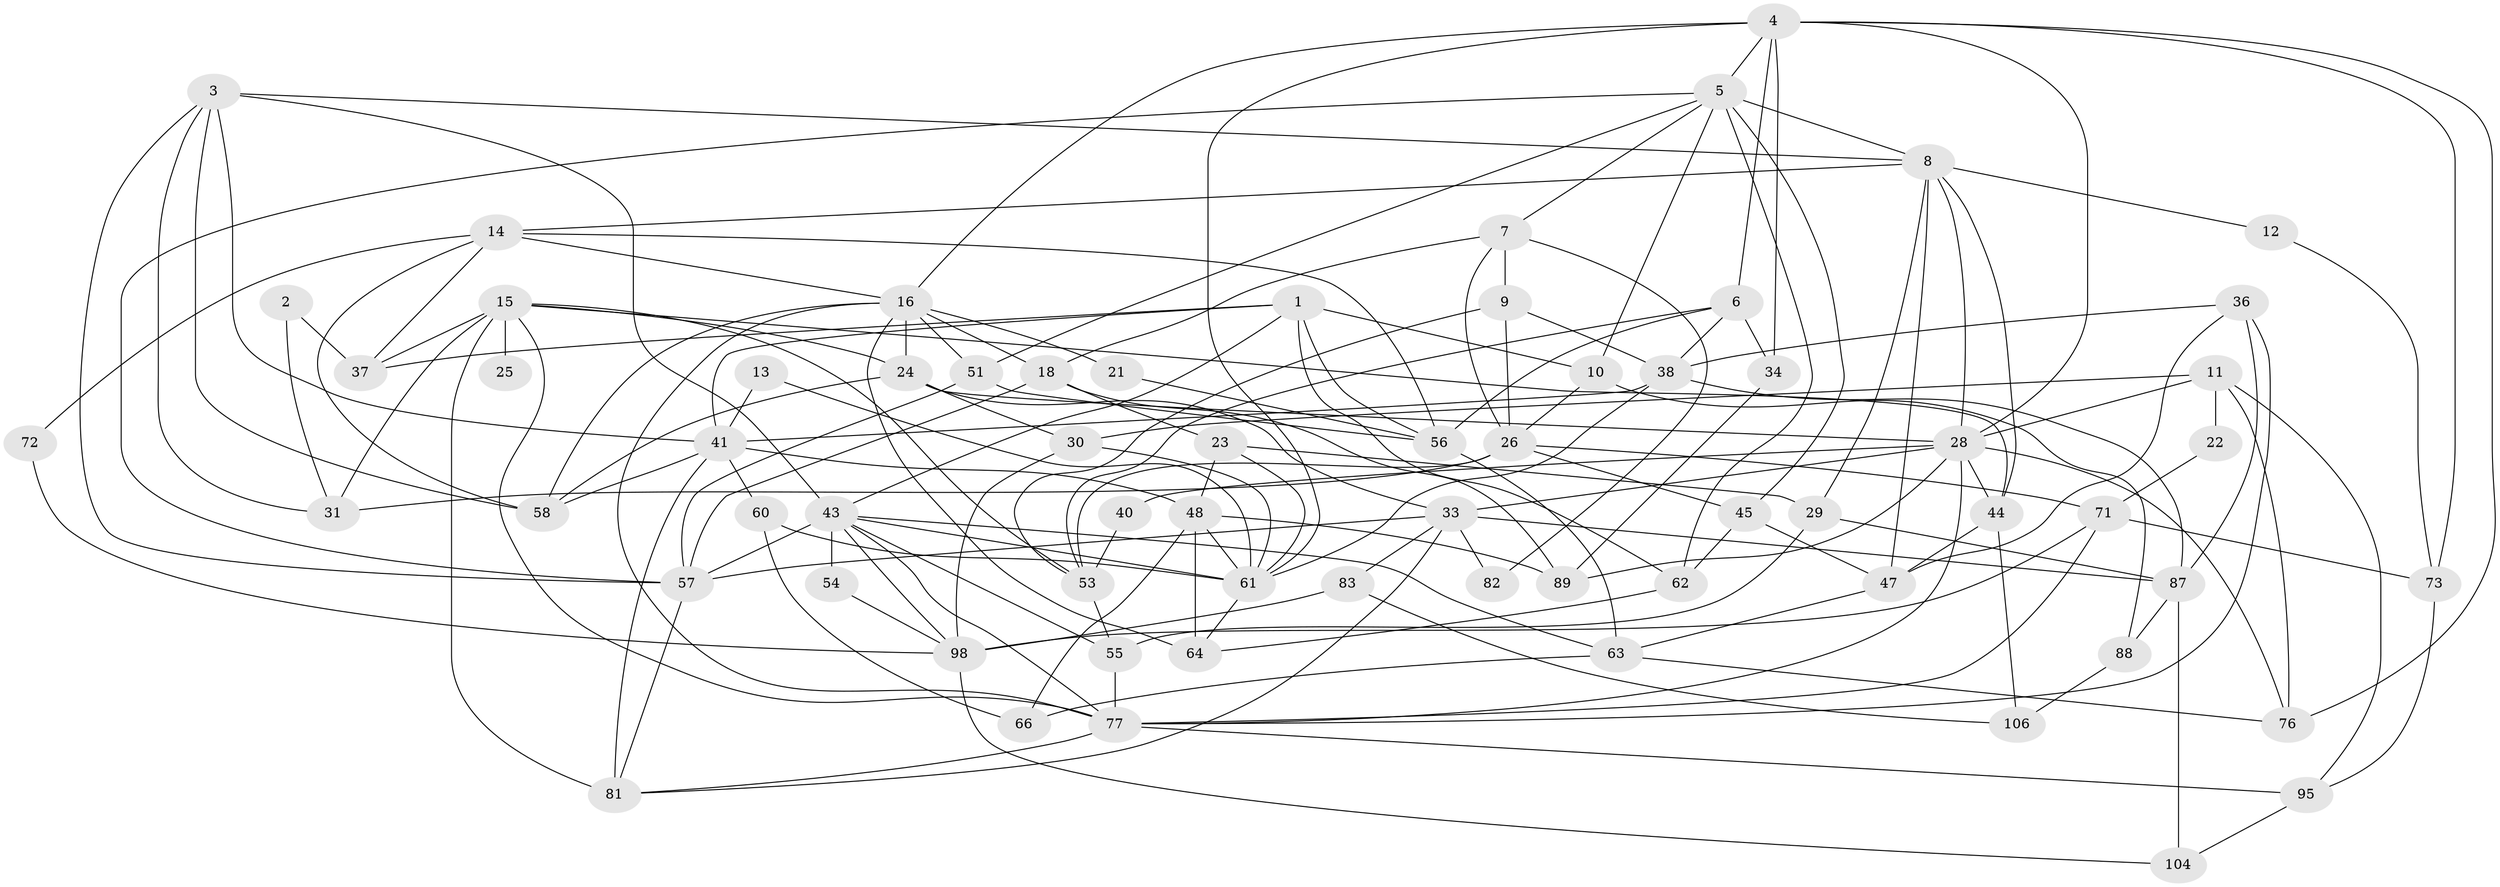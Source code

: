 // original degree distribution, {4: 0.3018867924528302, 2: 0.16037735849056603, 3: 0.20754716981132076, 6: 0.12264150943396226, 9: 0.009433962264150943, 5: 0.1792452830188679, 7: 0.018867924528301886}
// Generated by graph-tools (version 1.1) at 2025/41/03/06/25 10:41:56]
// undirected, 67 vertices, 163 edges
graph export_dot {
graph [start="1"]
  node [color=gray90,style=filled];
  1 [super="+20"];
  2;
  3 [super="+19"];
  4 [super="+27"];
  5 [super="+46"];
  6 [super="+96"];
  7;
  8 [super="+42"];
  9;
  10 [super="+39"];
  11 [super="+32"];
  12;
  13;
  14 [super="+17"];
  15 [super="+69"];
  16 [super="+65"];
  18 [super="+101"];
  21;
  22;
  23;
  24 [super="+67"];
  25;
  26 [super="+97"];
  28 [super="+35"];
  29;
  30;
  31;
  33 [super="+50"];
  34 [super="+100"];
  36 [super="+90"];
  37 [super="+105"];
  38 [super="+78"];
  40;
  41 [super="+52"];
  43 [super="+49"];
  44 [super="+80"];
  45 [super="+79"];
  47 [super="+75"];
  48 [super="+59"];
  51 [super="+70"];
  53 [super="+85"];
  54;
  55 [super="+94"];
  56 [super="+74"];
  57 [super="+68"];
  58;
  60;
  61 [super="+86"];
  62;
  63;
  64 [super="+103"];
  66;
  71 [super="+99"];
  72;
  73 [super="+93"];
  76 [super="+84"];
  77 [super="+91"];
  81;
  82;
  83;
  87;
  88;
  89 [super="+92"];
  95;
  98 [super="+102"];
  104;
  106;
  1 -- 41;
  1 -- 56;
  1 -- 43;
  1 -- 37;
  1 -- 62;
  1 -- 10;
  2 -- 31;
  2 -- 37;
  3 -- 58;
  3 -- 8;
  3 -- 57;
  3 -- 43;
  3 -- 31;
  3 -- 41;
  4 -- 5 [weight=2];
  4 -- 61;
  4 -- 73;
  4 -- 6;
  4 -- 76;
  4 -- 16;
  4 -- 34;
  4 -- 28;
  5 -- 62;
  5 -- 10;
  5 -- 51;
  5 -- 45;
  5 -- 8;
  5 -- 57;
  5 -- 7;
  6 -- 34 [weight=2];
  6 -- 53;
  6 -- 38;
  6 -- 56;
  7 -- 9;
  7 -- 82;
  7 -- 26;
  7 -- 18;
  8 -- 29;
  8 -- 14;
  8 -- 28;
  8 -- 12;
  8 -- 44;
  8 -- 47;
  9 -- 53;
  9 -- 38;
  9 -- 26;
  10 -- 88;
  10 -- 26;
  11 -- 76;
  11 -- 28;
  11 -- 22;
  11 -- 30;
  11 -- 95;
  12 -- 73;
  13 -- 41;
  13 -- 61;
  14 -- 58;
  14 -- 72;
  14 -- 37;
  14 -- 56;
  14 -- 16;
  15 -- 31;
  15 -- 25 [weight=2];
  15 -- 53;
  15 -- 24;
  15 -- 81;
  15 -- 37;
  15 -- 77;
  15 -- 44;
  16 -- 18;
  16 -- 21;
  16 -- 58;
  16 -- 64;
  16 -- 24;
  16 -- 77;
  16 -- 51;
  18 -- 23;
  18 -- 89;
  18 -- 57;
  21 -- 56;
  22 -- 71;
  23 -- 61;
  23 -- 29;
  23 -- 48;
  24 -- 30;
  24 -- 58;
  24 -- 33;
  24 -- 28;
  26 -- 45;
  26 -- 53;
  26 -- 71;
  26 -- 31;
  28 -- 33;
  28 -- 76;
  28 -- 77;
  28 -- 40;
  28 -- 89;
  28 -- 44;
  29 -- 55;
  29 -- 87;
  30 -- 61;
  30 -- 98;
  33 -- 81;
  33 -- 57;
  33 -- 83;
  33 -- 82;
  33 -- 87;
  34 -- 89;
  36 -- 38;
  36 -- 77;
  36 -- 47;
  36 -- 87;
  38 -- 41;
  38 -- 87;
  38 -- 61;
  40 -- 53;
  41 -- 60 [weight=2];
  41 -- 81;
  41 -- 58;
  41 -- 48;
  43 -- 55;
  43 -- 63;
  43 -- 98;
  43 -- 54;
  43 -- 61;
  43 -- 77;
  43 -- 57;
  44 -- 106;
  44 -- 47;
  45 -- 62;
  45 -- 47;
  47 -- 63;
  48 -- 66;
  48 -- 61;
  48 -- 64 [weight=2];
  48 -- 89;
  51 -- 57;
  51 -- 56;
  53 -- 55;
  54 -- 98;
  55 -- 77;
  56 -- 63;
  57 -- 81;
  60 -- 66;
  60 -- 61;
  61 -- 64;
  62 -- 64;
  63 -- 66;
  63 -- 76;
  71 -- 73;
  71 -- 98;
  71 -- 77;
  72 -- 98;
  73 -- 95;
  77 -- 81;
  77 -- 95;
  83 -- 106;
  83 -- 98;
  87 -- 88;
  87 -- 104;
  88 -- 106;
  95 -- 104;
  98 -- 104;
}
